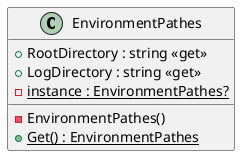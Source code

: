 @startuml
class EnvironmentPathes {
    + RootDirectory : string <<get>>
    + LogDirectory : string <<get>>
    - {static} instance : EnvironmentPathes?
    - EnvironmentPathes()
    + {static} Get() : EnvironmentPathes
}
@enduml
